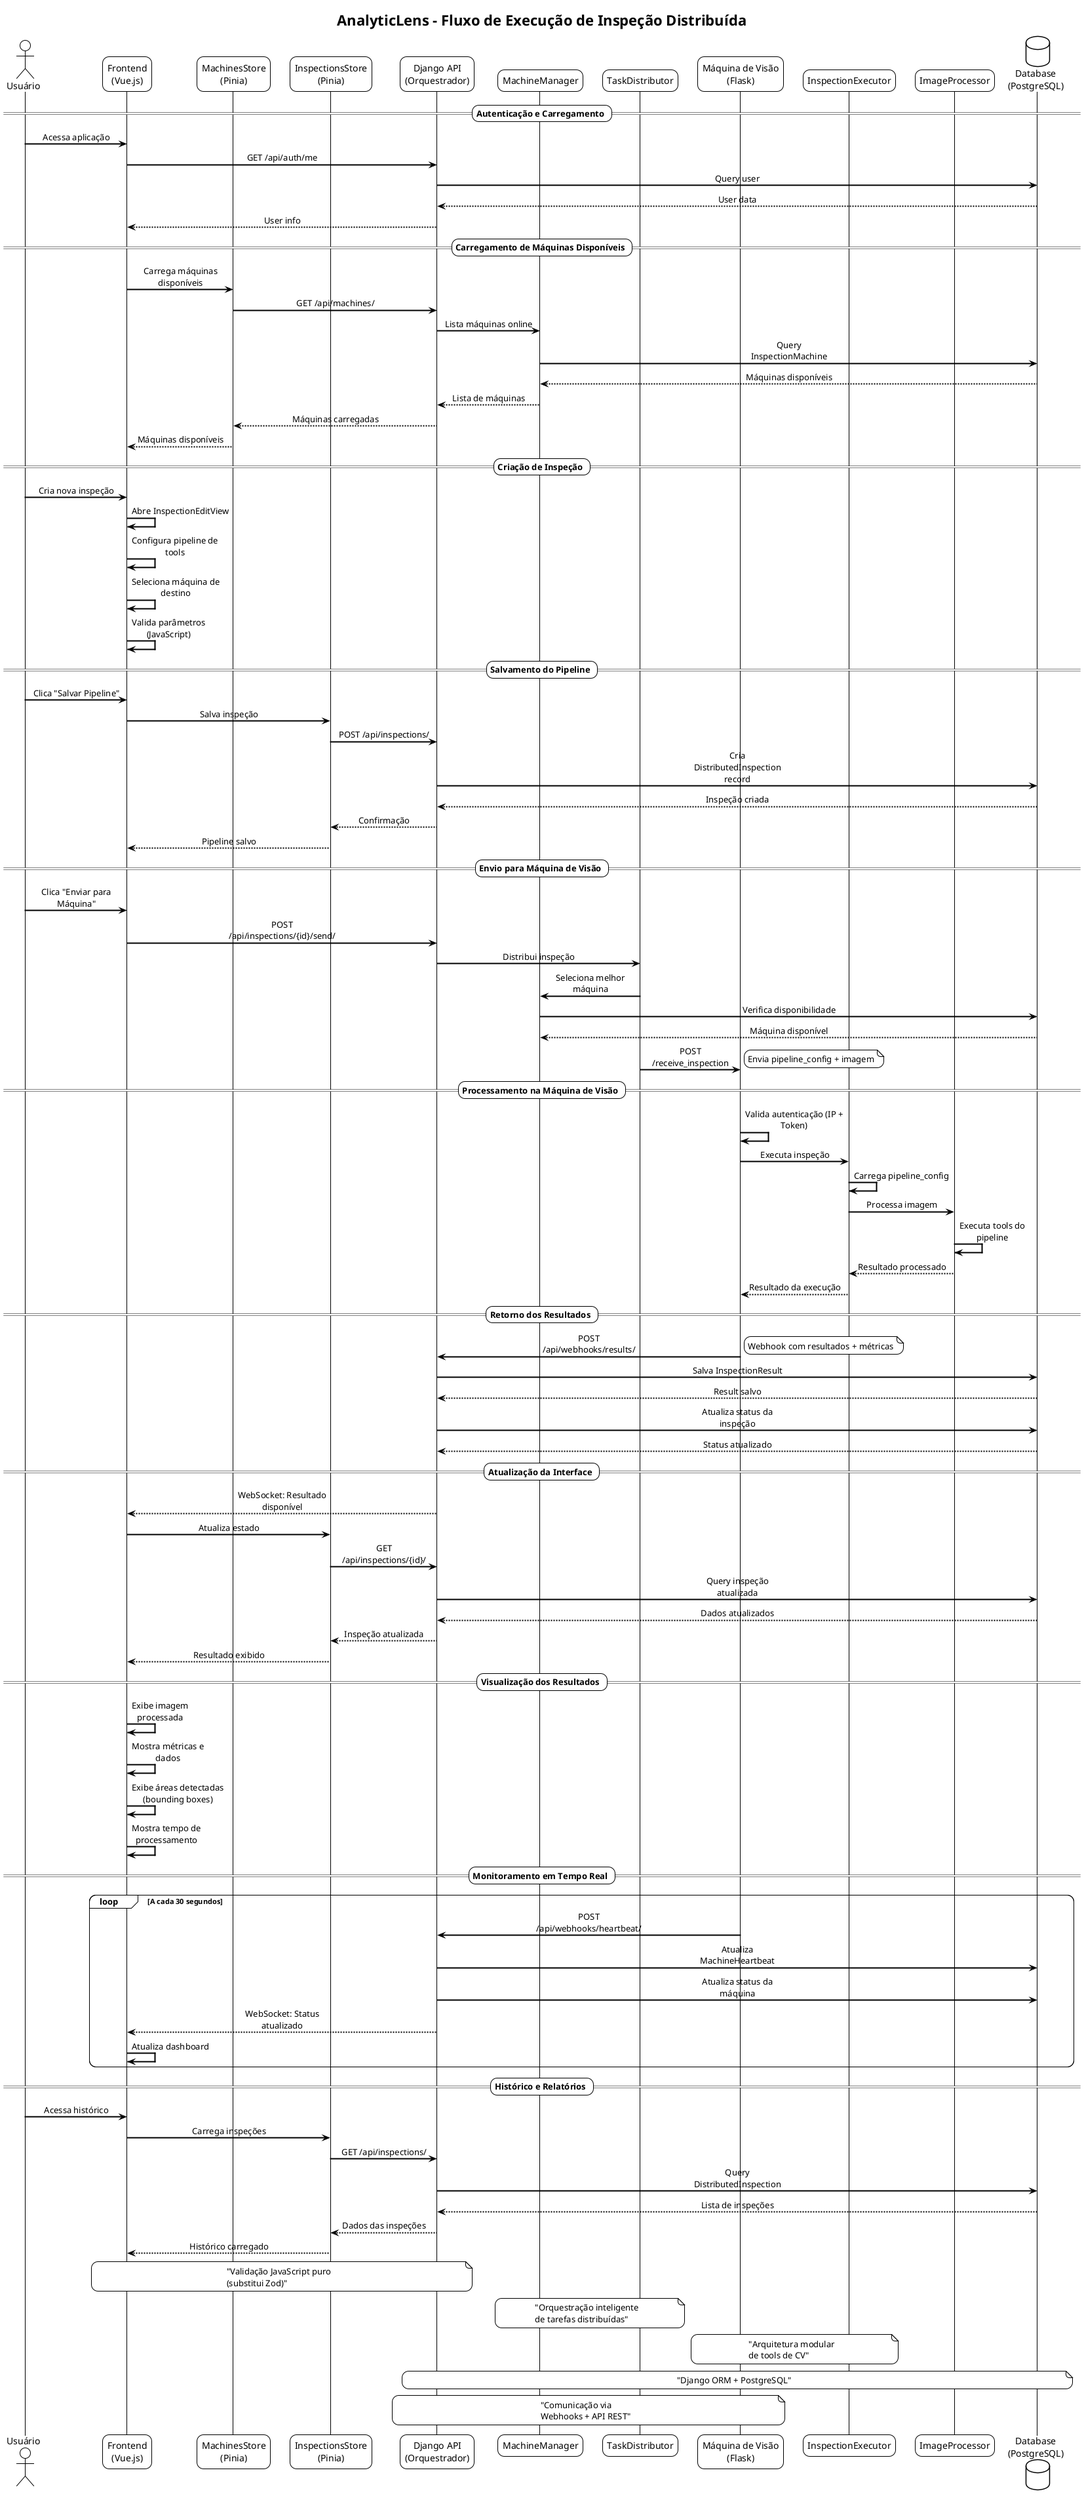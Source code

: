 @startuml AnalyticLens_Sequence_Diagram

!theme plain
skinparam sequenceMessageAlign center
skinparam responseMessageBelowArrow true
skinparam maxMessageSize 150
skinparam sequenceArrowThickness 2
skinparam roundcorner 20

title "AnalyticLens - Fluxo de Execução de Inspeção Distribuída"

actor "Usuário" as User
participant "Frontend\n(Vue.js)" as Frontend
participant "MachinesStore\n(Pinia)" as MachinesStore
participant "InspectionsStore\n(Pinia)" as InspectionsStore
participant "Django API\n(Orquestrador)" as DjangoAPI
participant "MachineManager" as MachineManager
participant "TaskDistributor" as TaskDistributor
participant "Máquina de Visão\n(Flask)" as MVFlask
participant "InspectionExecutor" as Executor
participant "ImageProcessor" as Processor
database "Database\n(PostgreSQL)" as DB

== Autenticação e Carregamento ==
User -> Frontend: Acessa aplicação
Frontend -> DjangoAPI: GET /api/auth/me
DjangoAPI -> DB: Query user
DB --> DjangoAPI: User data
DjangoAPI --> Frontend: User info

== Carregamento de Máquinas Disponíveis ==
Frontend -> MachinesStore: Carrega máquinas disponíveis
MachinesStore -> DjangoAPI: GET /api/machines/
DjangoAPI -> MachineManager: Lista máquinas online
MachineManager -> DB: Query InspectionMachine
DB --> MachineManager: Máquinas disponíveis
MachineManager --> DjangoAPI: Lista de máquinas
DjangoAPI --> MachinesStore: Máquinas carregadas
MachinesStore --> Frontend: Máquinas disponíveis

== Criação de Inspeção ==
User -> Frontend: Cria nova inspeção
Frontend -> Frontend: Abre InspectionEditView
Frontend -> Frontend: Configura pipeline de tools
Frontend -> Frontend: Seleciona máquina de destino
Frontend -> Frontend: Valida parâmetros (JavaScript)

== Salvamento do Pipeline ==
User -> Frontend: Clica "Salvar Pipeline"
Frontend -> InspectionsStore: Salva inspeção
InspectionsStore -> DjangoAPI: POST /api/inspections/
DjangoAPI -> DB: Cria DistributedInspection record
DB --> DjangoAPI: Inspeção criada
DjangoAPI --> InspectionsStore: Confirmação
InspectionsStore --> Frontend: Pipeline salvo

== Envio para Máquina de Visão ==
User -> Frontend: Clica "Enviar para Máquina"
Frontend -> DjangoAPI: POST /api/inspections/{id}/send/
DjangoAPI -> TaskDistributor: Distribui inspeção
TaskDistributor -> MachineManager: Seleciona melhor máquina
MachineManager -> DB: Verifica disponibilidade
DB --> MachineManager: Máquina disponível
TaskDistributor -> MVFlask: POST /receive_inspection
note right: Envia pipeline_config + imagem

== Processamento na Máquina de Visão ==
MVFlask -> MVFlask: Valida autenticação (IP + Token)
MVFlask -> Executor: Executa inspeção
Executor -> Executor: Carrega pipeline_config
Executor -> Processor: Processa imagem
Processor -> Processor: Executa tools do pipeline
Processor --> Executor: Resultado processado
Executor --> MVFlask: Resultado da execução

== Retorno dos Resultados ==
MVFlask -> DjangoAPI: POST /api/webhooks/results/
note right: Webhook com resultados + métricas
DjangoAPI -> DB: Salva InspectionResult
DB --> DjangoAPI: Result salvo
DjangoAPI -> DB: Atualiza status da inspeção
DB --> DjangoAPI: Status atualizado

== Atualização da Interface ==
DjangoAPI --> Frontend: WebSocket: Resultado disponível
Frontend -> InspectionsStore: Atualiza estado
InspectionsStore -> DjangoAPI: GET /api/inspections/{id}/
DjangoAPI -> DB: Query inspeção atualizada
DB --> DjangoAPI: Dados atualizados
DjangoAPI --> InspectionsStore: Inspeção atualizada
InspectionsStore --> Frontend: Resultado exibido

== Visualização dos Resultados ==
Frontend -> Frontend: Exibe imagem processada
Frontend -> Frontend: Mostra métricas e dados
Frontend -> Frontend: Exibe áreas detectadas (bounding boxes)
Frontend -> Frontend: Mostra tempo de processamento

== Monitoramento em Tempo Real ==
loop A cada 30 segundos
    MVFlask -> DjangoAPI: POST /api/webhooks/heartbeat/
    DjangoAPI -> DB: Atualiza MachineHeartbeat
    DjangoAPI -> DB: Atualiza status da máquina
    DjangoAPI --> Frontend: WebSocket: Status atualizado
    Frontend -> Frontend: Atualiza dashboard
end

== Histórico e Relatórios ==
User -> Frontend: Acessa histórico
Frontend -> InspectionsStore: Carrega inspeções
InspectionsStore -> DjangoAPI: GET /api/inspections/
DjangoAPI -> DB: Query DistributedInspection
DB --> DjangoAPI: Lista de inspeções
DjangoAPI --> InspectionsStore: Dados das inspeções
InspectionsStore --> Frontend: Histórico carregado

note over Frontend, DjangoAPI : "Validação JavaScript puro\n(substitui Zod)"
note over MachineManager, TaskDistributor : "Orquestração inteligente\nde tarefas distribuídas"
note over MVFlask, Executor : "Arquitetura modular\nde tools de CV"
note over DjangoAPI, DB : "Django ORM + PostgreSQL"
note over MVFlask, DjangoAPI : "Comunicação via\nWebhooks + API REST"

@enduml

